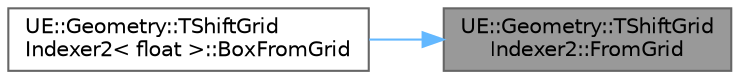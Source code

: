 digraph "UE::Geometry::TShiftGridIndexer2::FromGrid"
{
 // INTERACTIVE_SVG=YES
 // LATEX_PDF_SIZE
  bgcolor="transparent";
  edge [fontname=Helvetica,fontsize=10,labelfontname=Helvetica,labelfontsize=10];
  node [fontname=Helvetica,fontsize=10,shape=box,height=0.2,width=0.4];
  rankdir="RL";
  Node1 [id="Node000001",label="UE::Geometry::TShiftGrid\lIndexer2::FromGrid",height=0.2,width=0.4,color="gray40", fillcolor="grey60", style="filled", fontcolor="black",tooltip="Convert integer grid coordinates to real-valued point."];
  Node1 -> Node2 [id="edge1_Node000001_Node000002",dir="back",color="steelblue1",style="solid",tooltip=" "];
  Node2 [id="Node000002",label="UE::Geometry::TShiftGrid\lIndexer2\< float \>::BoxFromGrid",height=0.2,width=0.4,color="grey40", fillcolor="white", style="filled",URL="$dd/dd9/structUE_1_1Geometry_1_1TShiftGridIndexer2.html#ad07074c9e9b9fd3cc7caa543b1c9281c",tooltip=" "];
}

